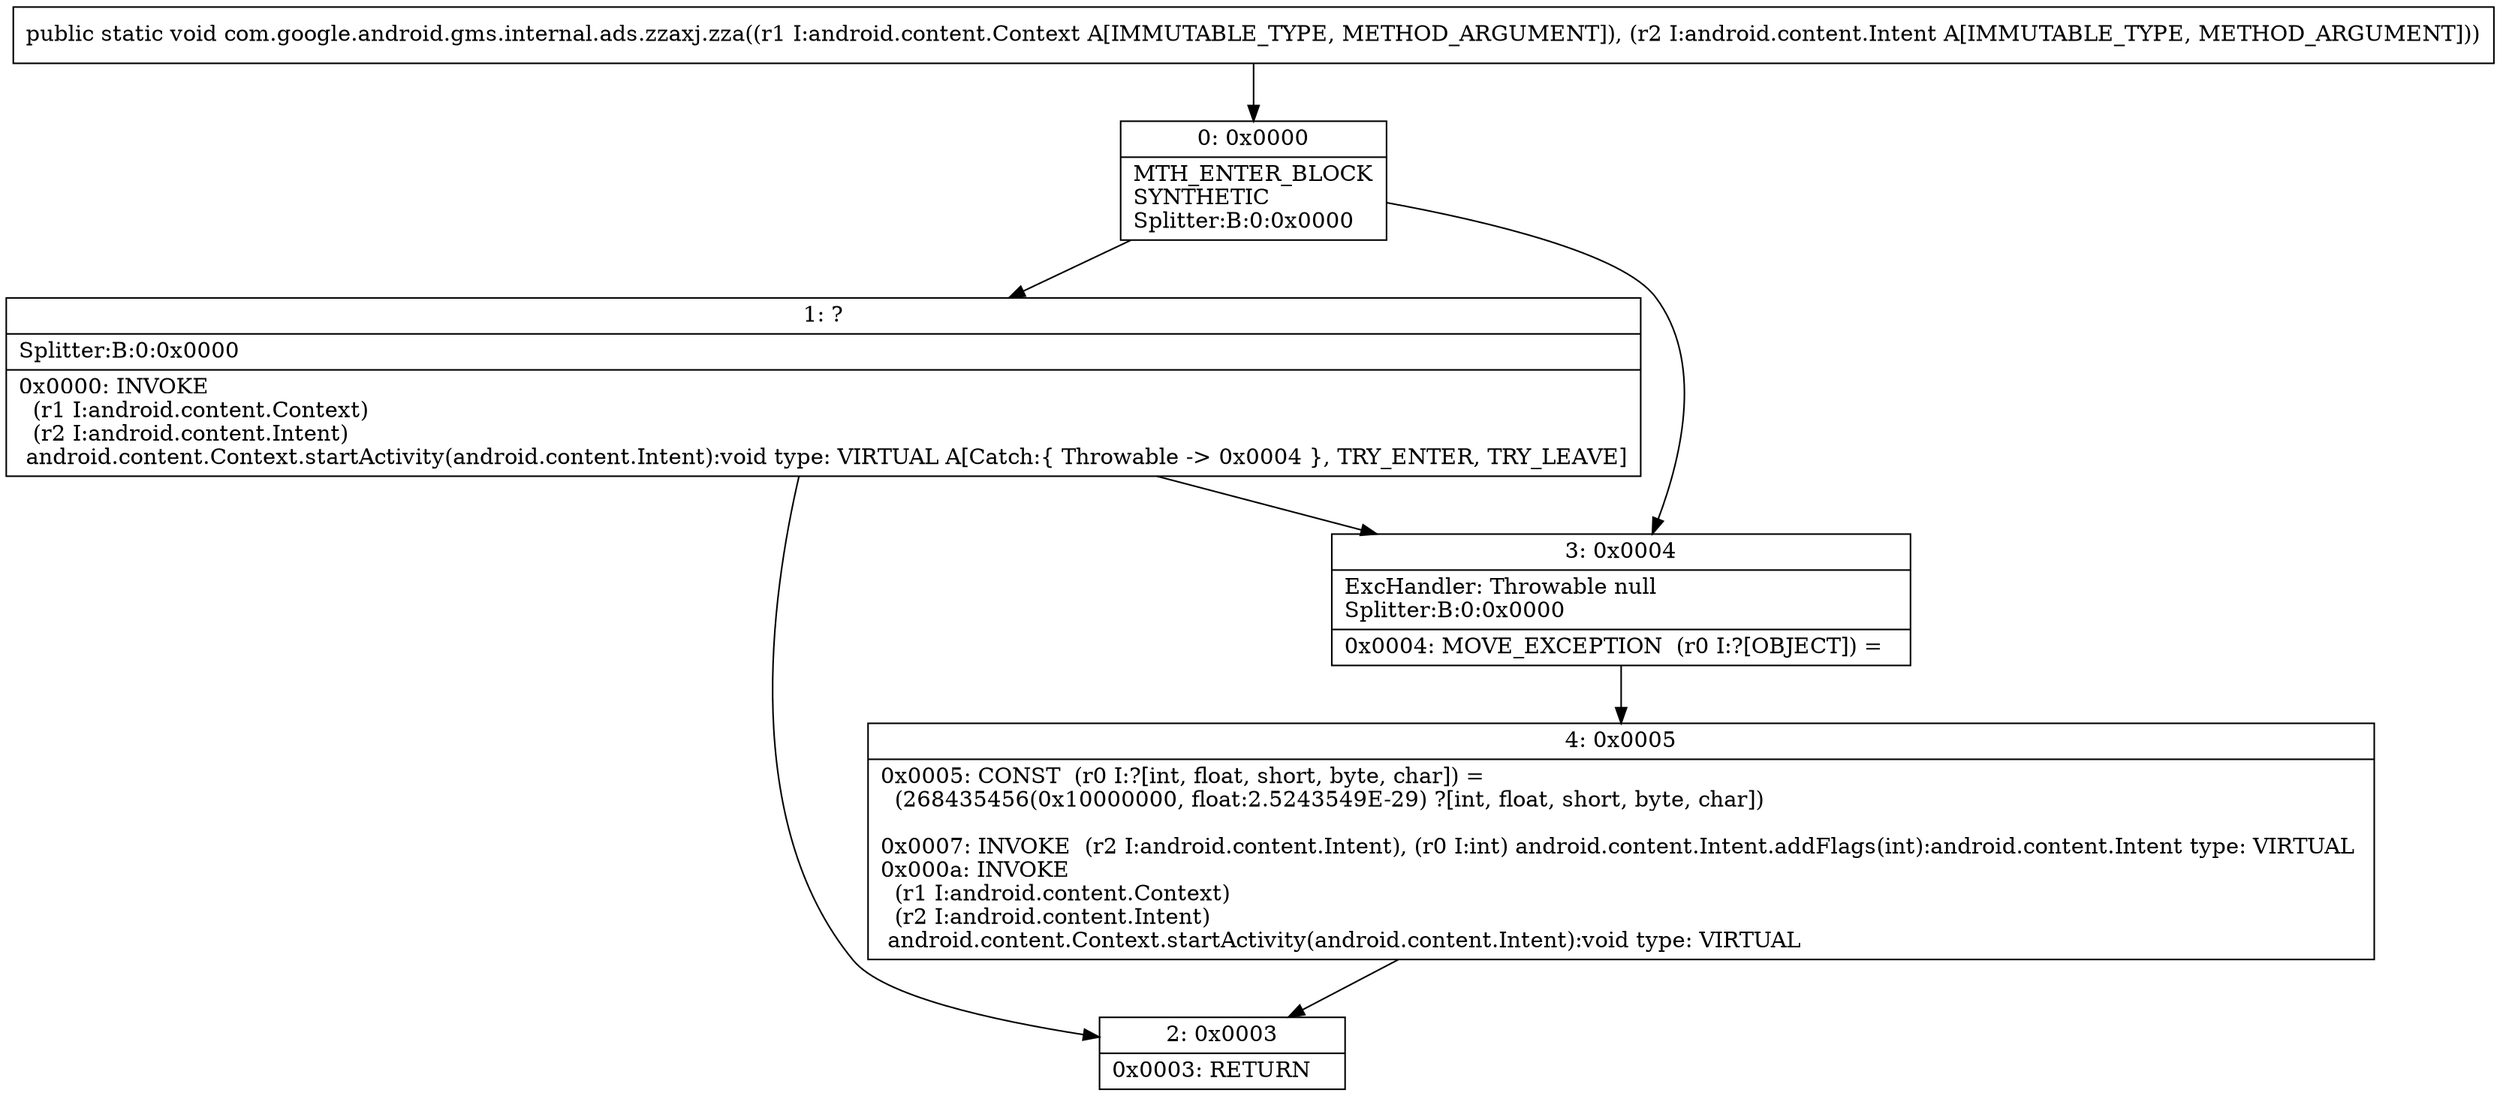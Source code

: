 digraph "CFG forcom.google.android.gms.internal.ads.zzaxj.zza(Landroid\/content\/Context;Landroid\/content\/Intent;)V" {
Node_0 [shape=record,label="{0\:\ 0x0000|MTH_ENTER_BLOCK\lSYNTHETIC\lSplitter:B:0:0x0000\l}"];
Node_1 [shape=record,label="{1\:\ ?|Splitter:B:0:0x0000\l|0x0000: INVOKE  \l  (r1 I:android.content.Context)\l  (r2 I:android.content.Intent)\l android.content.Context.startActivity(android.content.Intent):void type: VIRTUAL A[Catch:\{ Throwable \-\> 0x0004 \}, TRY_ENTER, TRY_LEAVE]\l}"];
Node_2 [shape=record,label="{2\:\ 0x0003|0x0003: RETURN   \l}"];
Node_3 [shape=record,label="{3\:\ 0x0004|ExcHandler: Throwable null\lSplitter:B:0:0x0000\l|0x0004: MOVE_EXCEPTION  (r0 I:?[OBJECT]) =  \l}"];
Node_4 [shape=record,label="{4\:\ 0x0005|0x0005: CONST  (r0 I:?[int, float, short, byte, char]) = \l  (268435456(0x10000000, float:2.5243549E\-29) ?[int, float, short, byte, char])\l \l0x0007: INVOKE  (r2 I:android.content.Intent), (r0 I:int) android.content.Intent.addFlags(int):android.content.Intent type: VIRTUAL \l0x000a: INVOKE  \l  (r1 I:android.content.Context)\l  (r2 I:android.content.Intent)\l android.content.Context.startActivity(android.content.Intent):void type: VIRTUAL \l}"];
MethodNode[shape=record,label="{public static void com.google.android.gms.internal.ads.zzaxj.zza((r1 I:android.content.Context A[IMMUTABLE_TYPE, METHOD_ARGUMENT]), (r2 I:android.content.Intent A[IMMUTABLE_TYPE, METHOD_ARGUMENT])) }"];
MethodNode -> Node_0;
Node_0 -> Node_1;
Node_0 -> Node_3;
Node_1 -> Node_2;
Node_1 -> Node_3;
Node_3 -> Node_4;
Node_4 -> Node_2;
}

